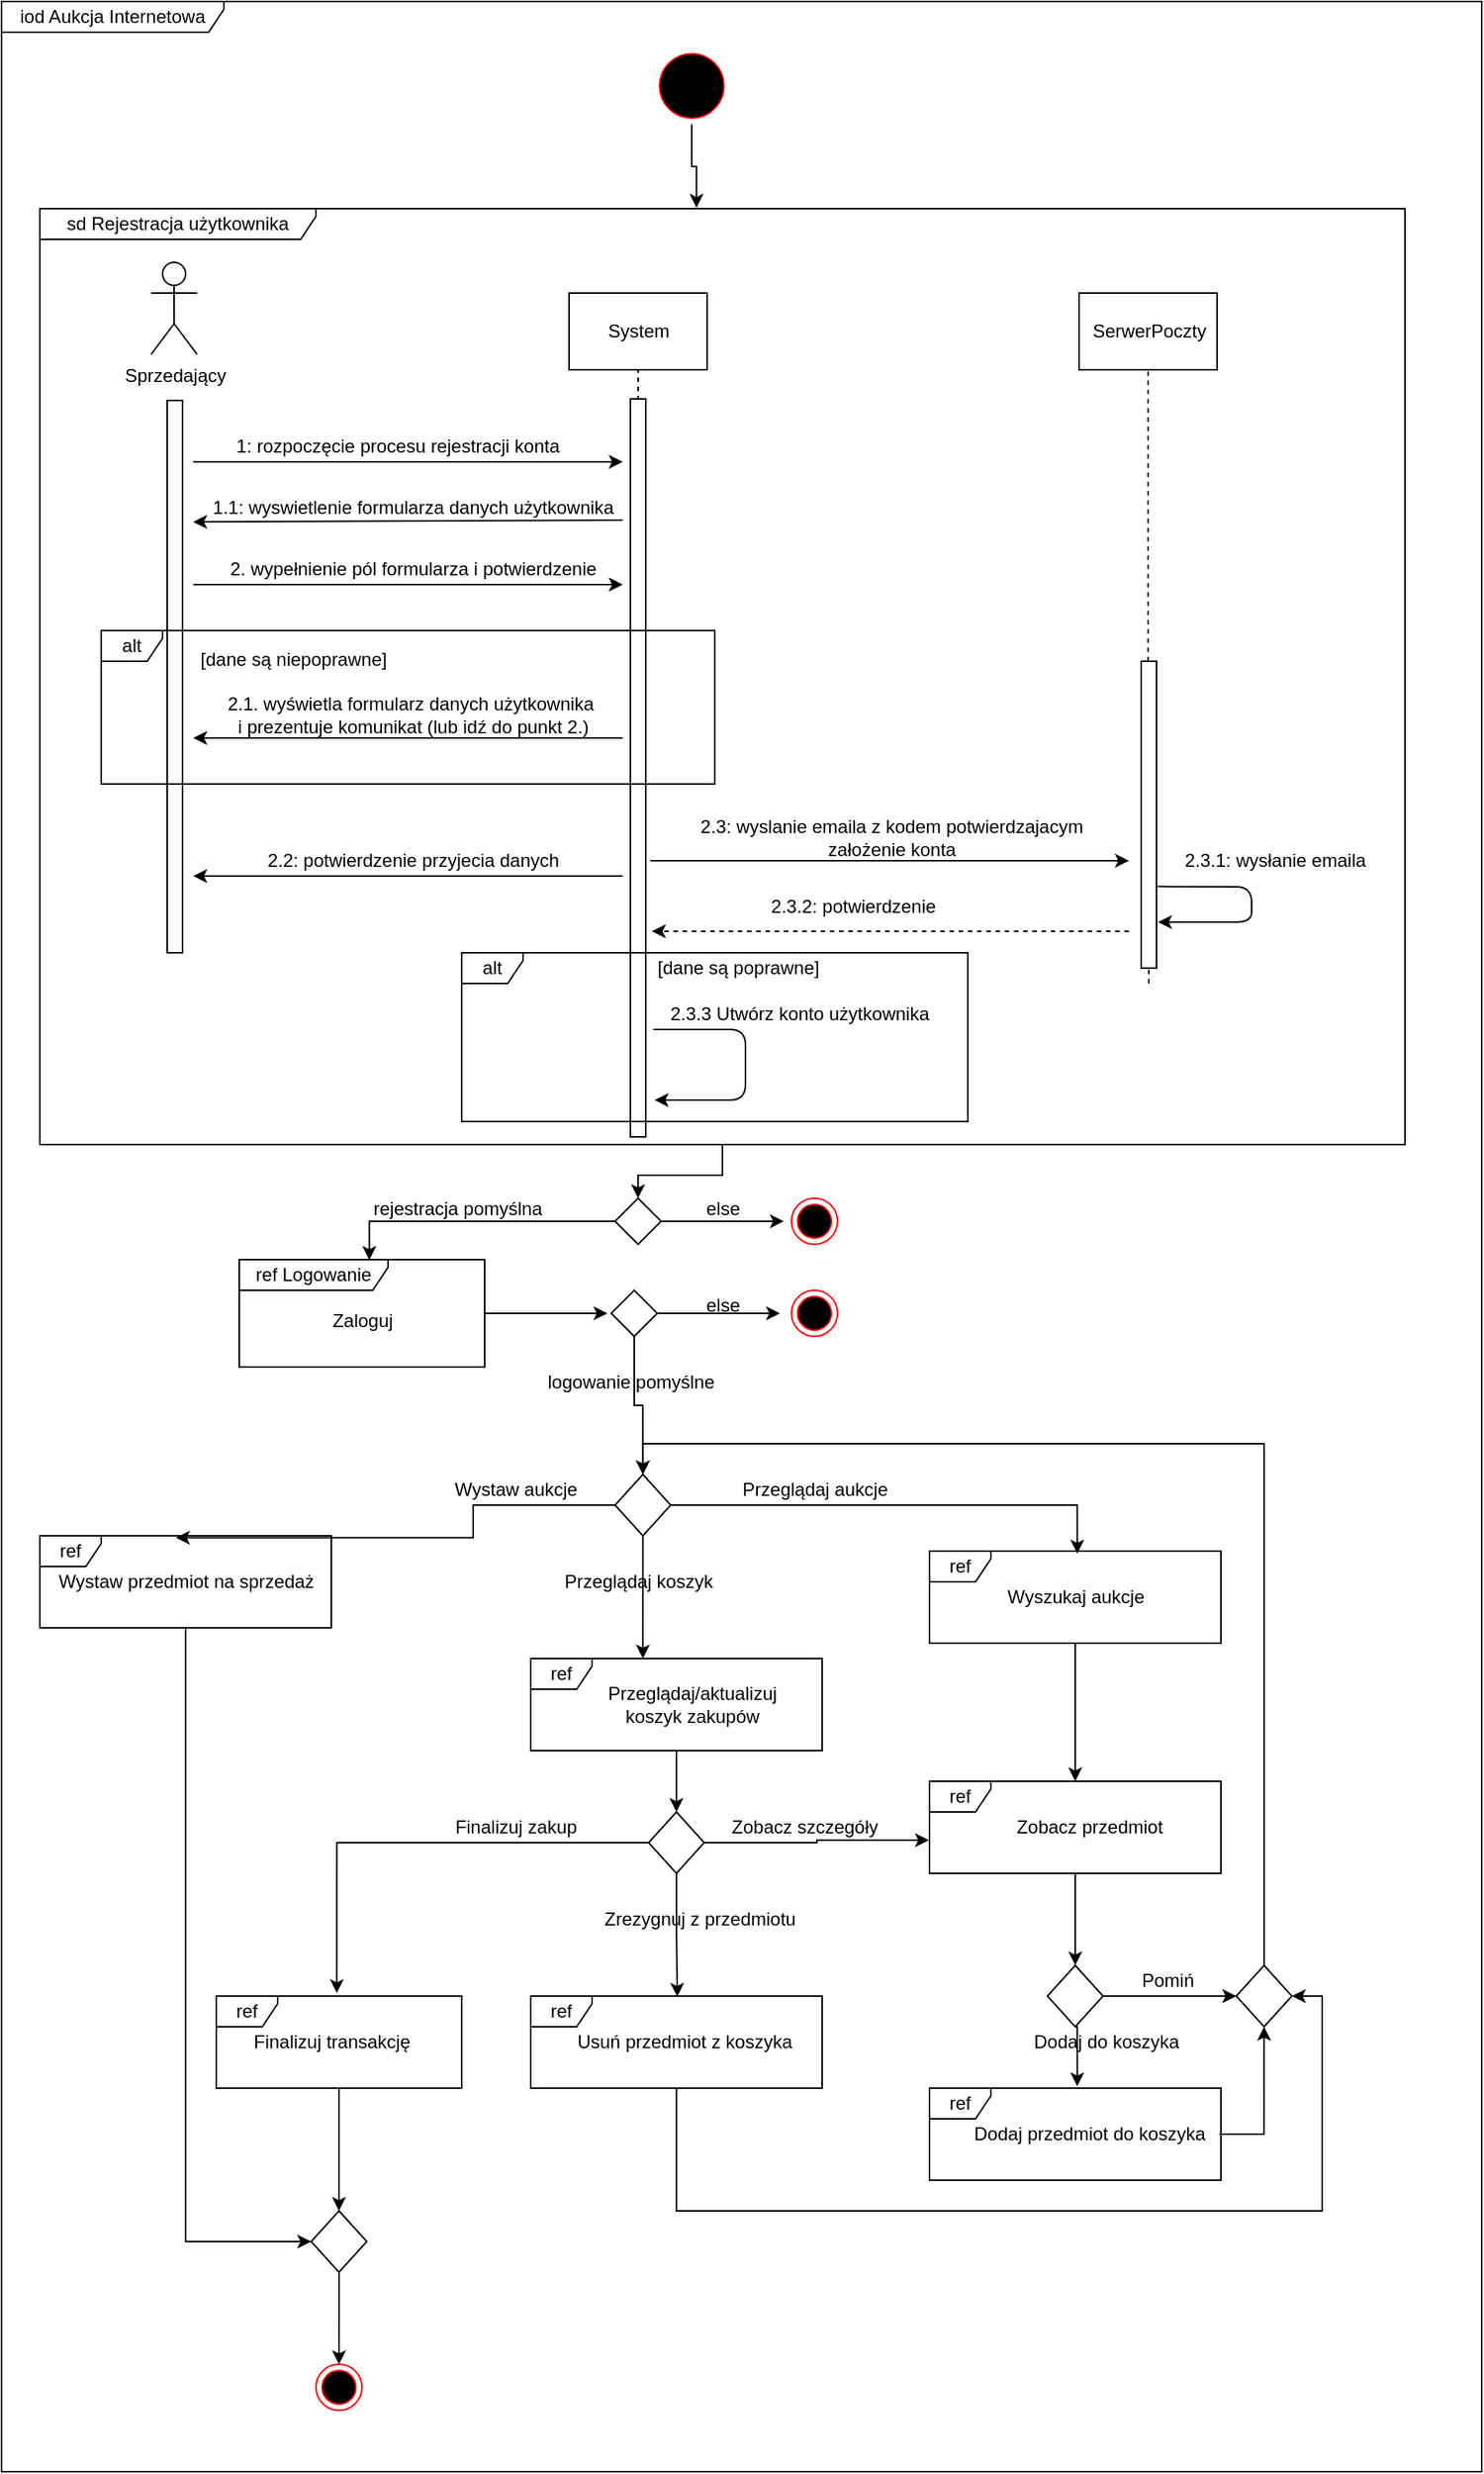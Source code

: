 <mxfile version="12.4.9" type="github">
  <diagram id="FHp_LS5VSautCnnFOKxd" name="Page-1">
    <mxGraphModel dx="1024" dy="1744" grid="1" gridSize="10" guides="1" tooltips="1" connect="1" arrows="1" fold="1" page="1" pageScale="1" pageWidth="827" pageHeight="1169" math="0" shadow="0">
      <root>
        <mxCell id="0"/>
        <mxCell id="1" parent="0"/>
        <mxCell id="r8pubFpYhxn6pMMQg7un-184" style="edgeStyle=orthogonalEdgeStyle;rounded=0;orthogonalLoop=1;jettySize=auto;html=1;exitX=0.5;exitY=1;exitDx=0;exitDy=0;entryX=0.481;entryY=-0.001;entryDx=0;entryDy=0;entryPerimeter=0;" edge="1" parent="1" source="r8pubFpYhxn6pMMQg7un-2" target="r8pubFpYhxn6pMMQg7un-183">
          <mxGeometry relative="1" as="geometry"/>
        </mxCell>
        <mxCell id="r8pubFpYhxn6pMMQg7un-2" value="" style="ellipse;html=1;shape=startState;fillColor=#000000;strokeColor=#ff0000;" vertex="1" parent="1">
          <mxGeometry x="440" y="-490" width="50" height="50" as="geometry"/>
        </mxCell>
        <mxCell id="r8pubFpYhxn6pMMQg7un-16" value="" style="edgeStyle=orthogonalEdgeStyle;rounded=0;orthogonalLoop=1;jettySize=auto;html=1;entryX=0.467;entryY=0.02;entryDx=0;entryDy=0;entryPerimeter=0;" edge="1" parent="1" source="r8pubFpYhxn6pMMQg7un-14" target="r8pubFpYhxn6pMMQg7un-42">
          <mxGeometry relative="1" as="geometry">
            <mxPoint x="170" y="460" as="targetPoint"/>
          </mxGeometry>
        </mxCell>
        <mxCell id="r8pubFpYhxn6pMMQg7un-31" value="" style="edgeStyle=orthogonalEdgeStyle;rounded=0;orthogonalLoop=1;jettySize=auto;html=1;" edge="1" parent="1" source="r8pubFpYhxn6pMMQg7un-14">
          <mxGeometry relative="1" as="geometry">
            <mxPoint x="433.125" y="560" as="targetPoint"/>
          </mxGeometry>
        </mxCell>
        <mxCell id="r8pubFpYhxn6pMMQg7un-33" value="" style="edgeStyle=orthogonalEdgeStyle;rounded=0;orthogonalLoop=1;jettySize=auto;html=1;entryX=0.507;entryY=0.027;entryDx=0;entryDy=0;entryPerimeter=0;" edge="1" parent="1" source="r8pubFpYhxn6pMMQg7un-14" target="r8pubFpYhxn6pMMQg7un-41">
          <mxGeometry relative="1" as="geometry">
            <mxPoint x="670" y="460" as="targetPoint"/>
          </mxGeometry>
        </mxCell>
        <mxCell id="r8pubFpYhxn6pMMQg7un-14" value="" style="rhombus;whiteSpace=wrap;html=1;" vertex="1" parent="1">
          <mxGeometry x="415" y="440" width="36.25" height="40" as="geometry"/>
        </mxCell>
        <mxCell id="r8pubFpYhxn6pMMQg7un-198" value="" style="edgeStyle=orthogonalEdgeStyle;rounded=0;orthogonalLoop=1;jettySize=auto;html=1;" edge="1" parent="1" source="r8pubFpYhxn6pMMQg7un-21">
          <mxGeometry relative="1" as="geometry">
            <mxPoint x="410" y="335" as="targetPoint"/>
          </mxGeometry>
        </mxCell>
        <mxCell id="r8pubFpYhxn6pMMQg7un-21" value="ref Logowanie" style="shape=umlFrame;whiteSpace=wrap;html=1;width=97;height=20;" vertex="1" parent="1">
          <mxGeometry x="170" y="300" width="160" height="70" as="geometry"/>
        </mxCell>
        <mxCell id="r8pubFpYhxn6pMMQg7un-190" style="edgeStyle=orthogonalEdgeStyle;rounded=0;orthogonalLoop=1;jettySize=auto;html=1;exitX=0;exitY=0.5;exitDx=0;exitDy=0;entryX=0.53;entryY=0.003;entryDx=0;entryDy=0;entryPerimeter=0;" edge="1" parent="1" source="r8pubFpYhxn6pMMQg7un-24" target="r8pubFpYhxn6pMMQg7un-21">
          <mxGeometry relative="1" as="geometry"/>
        </mxCell>
        <mxCell id="r8pubFpYhxn6pMMQg7un-193" value="" style="edgeStyle=orthogonalEdgeStyle;rounded=0;orthogonalLoop=1;jettySize=auto;html=1;" edge="1" parent="1" source="r8pubFpYhxn6pMMQg7un-24">
          <mxGeometry relative="1" as="geometry">
            <mxPoint x="525" y="275" as="targetPoint"/>
          </mxGeometry>
        </mxCell>
        <mxCell id="r8pubFpYhxn6pMMQg7un-24" value="" style="rhombus;whiteSpace=wrap;html=1;" vertex="1" parent="1">
          <mxGeometry x="415" y="260" width="30" height="30" as="geometry"/>
        </mxCell>
        <mxCell id="r8pubFpYhxn6pMMQg7un-35" value="Przeglądaj aukcje" style="text;html=1;align=center;verticalAlign=middle;resizable=0;points=[];autosize=1;" vertex="1" parent="1">
          <mxGeometry x="490" y="440" width="110" height="20" as="geometry"/>
        </mxCell>
        <mxCell id="r8pubFpYhxn6pMMQg7un-36" value="Wystaw aukcje" style="text;html=1;align=center;verticalAlign=middle;resizable=0;points=[];autosize=1;" vertex="1" parent="1">
          <mxGeometry x="300" y="440" width="100" height="20" as="geometry"/>
        </mxCell>
        <mxCell id="r8pubFpYhxn6pMMQg7un-37" value="Przeglądaj koszyk" style="text;html=1;align=center;verticalAlign=middle;resizable=0;points=[];autosize=1;" vertex="1" parent="1">
          <mxGeometry x="375" y="500" width="110" height="20" as="geometry"/>
        </mxCell>
        <mxCell id="r8pubFpYhxn6pMMQg7un-50" value="" style="edgeStyle=orthogonalEdgeStyle;rounded=0;orthogonalLoop=1;jettySize=auto;html=1;" edge="1" parent="1" source="r8pubFpYhxn6pMMQg7un-39">
          <mxGeometry relative="1" as="geometry">
            <mxPoint x="455" y="660" as="targetPoint"/>
          </mxGeometry>
        </mxCell>
        <mxCell id="r8pubFpYhxn6pMMQg7un-39" value="ref" style="shape=umlFrame;whiteSpace=wrap;html=1;width=40;height=20;" vertex="1" parent="1">
          <mxGeometry x="360" y="560" width="190" height="60" as="geometry"/>
        </mxCell>
        <mxCell id="r8pubFpYhxn6pMMQg7un-40" value="Przeglądaj/aktualizuj &lt;br&gt;koszyk zakupów" style="text;html=1;align=center;verticalAlign=middle;resizable=0;points=[];autosize=1;" vertex="1" parent="1">
          <mxGeometry x="400" y="575" width="130" height="30" as="geometry"/>
        </mxCell>
        <mxCell id="r8pubFpYhxn6pMMQg7un-47" value="" style="edgeStyle=orthogonalEdgeStyle;rounded=0;orthogonalLoop=1;jettySize=auto;html=1;" edge="1" parent="1" source="r8pubFpYhxn6pMMQg7un-41" target="r8pubFpYhxn6pMMQg7un-43">
          <mxGeometry relative="1" as="geometry"/>
        </mxCell>
        <mxCell id="r8pubFpYhxn6pMMQg7un-41" value="ref" style="shape=umlFrame;whiteSpace=wrap;html=1;width=40;height=20;" vertex="1" parent="1">
          <mxGeometry x="620" y="490" width="190" height="60" as="geometry"/>
        </mxCell>
        <mxCell id="r8pubFpYhxn6pMMQg7un-58" value="" style="edgeStyle=orthogonalEdgeStyle;rounded=0;orthogonalLoop=1;jettySize=auto;html=1;" edge="1" parent="1" source="r8pubFpYhxn6pMMQg7un-43">
          <mxGeometry relative="1" as="geometry">
            <mxPoint x="715" y="760" as="targetPoint"/>
          </mxGeometry>
        </mxCell>
        <mxCell id="r8pubFpYhxn6pMMQg7un-43" value="ref" style="shape=umlFrame;whiteSpace=wrap;html=1;width=40;height=20;" vertex="1" parent="1">
          <mxGeometry x="620" y="640" width="190" height="60" as="geometry"/>
        </mxCell>
        <mxCell id="r8pubFpYhxn6pMMQg7un-57" value="ref" style="shape=umlFrame;whiteSpace=wrap;html=1;width=40;height=20;" vertex="1" parent="1">
          <mxGeometry x="620" y="840" width="190" height="60" as="geometry"/>
        </mxCell>
        <mxCell id="r8pubFpYhxn6pMMQg7un-186" value="" style="edgeStyle=orthogonalEdgeStyle;rounded=0;orthogonalLoop=1;jettySize=auto;html=1;entryX=0;entryY=0.5;entryDx=0;entryDy=0;" edge="1" parent="1" source="r8pubFpYhxn6pMMQg7un-42" target="r8pubFpYhxn6pMMQg7un-92">
          <mxGeometry relative="1" as="geometry">
            <mxPoint x="135" y="620" as="targetPoint"/>
          </mxGeometry>
        </mxCell>
        <mxCell id="r8pubFpYhxn6pMMQg7un-42" value="ref" style="shape=umlFrame;whiteSpace=wrap;html=1;width=40;height=20;" vertex="1" parent="1">
          <mxGeometry x="40" y="480" width="190" height="60" as="geometry"/>
        </mxCell>
        <mxCell id="r8pubFpYhxn6pMMQg7un-45" value="Wyszukaj aukcje" style="text;html=1;align=center;verticalAlign=middle;resizable=0;points=[];autosize=1;" vertex="1" parent="1">
          <mxGeometry x="660" y="510" width="110" height="20" as="geometry"/>
        </mxCell>
        <mxCell id="r8pubFpYhxn6pMMQg7un-46" value="Zobacz przedmiot" style="text;html=1;align=center;verticalAlign=middle;resizable=0;points=[];autosize=1;" vertex="1" parent="1">
          <mxGeometry x="669" y="660" width="110" height="20" as="geometry"/>
        </mxCell>
        <mxCell id="r8pubFpYhxn6pMMQg7un-53" value="" style="edgeStyle=orthogonalEdgeStyle;rounded=0;orthogonalLoop=1;jettySize=auto;html=1;entryX=-0.002;entryY=0.64;entryDx=0;entryDy=0;entryPerimeter=0;" edge="1" parent="1" source="r8pubFpYhxn6pMMQg7un-48" target="r8pubFpYhxn6pMMQg7un-43">
          <mxGeometry relative="1" as="geometry">
            <mxPoint x="553.12" y="680" as="targetPoint"/>
          </mxGeometry>
        </mxCell>
        <mxCell id="r8pubFpYhxn6pMMQg7un-55" value="" style="edgeStyle=orthogonalEdgeStyle;rounded=0;orthogonalLoop=1;jettySize=auto;html=1;entryX=0.491;entryY=-0.033;entryDx=0;entryDy=0;entryPerimeter=0;" edge="1" parent="1" source="r8pubFpYhxn6pMMQg7un-48" target="r8pubFpYhxn6pMMQg7un-90">
          <mxGeometry relative="1" as="geometry">
            <mxPoint x="276.25" y="680" as="targetPoint"/>
          </mxGeometry>
        </mxCell>
        <mxCell id="r8pubFpYhxn6pMMQg7un-69" value="" style="edgeStyle=orthogonalEdgeStyle;rounded=0;orthogonalLoop=1;jettySize=auto;html=1;entryX=0.503;entryY=0.007;entryDx=0;entryDy=0;entryPerimeter=0;" edge="1" parent="1" source="r8pubFpYhxn6pMMQg7un-48" target="r8pubFpYhxn6pMMQg7un-74">
          <mxGeometry relative="1" as="geometry">
            <mxPoint x="454.995" y="780" as="targetPoint"/>
          </mxGeometry>
        </mxCell>
        <mxCell id="r8pubFpYhxn6pMMQg7un-48" value="" style="rhombus;whiteSpace=wrap;html=1;" vertex="1" parent="1">
          <mxGeometry x="436.87" y="660" width="36.25" height="40" as="geometry"/>
        </mxCell>
        <mxCell id="r8pubFpYhxn6pMMQg7un-56" value="Zobacz szczegóły&amp;nbsp;" style="text;html=1;align=center;verticalAlign=middle;resizable=0;points=[];autosize=1;" vertex="1" parent="1">
          <mxGeometry x="485" y="660" width="110" height="20" as="geometry"/>
        </mxCell>
        <mxCell id="r8pubFpYhxn6pMMQg7un-61" style="edgeStyle=orthogonalEdgeStyle;rounded=0;orthogonalLoop=1;jettySize=auto;html=1;exitX=0.5;exitY=1;exitDx=0;exitDy=0;entryX=0.507;entryY=-0.02;entryDx=0;entryDy=0;entryPerimeter=0;" edge="1" parent="1" source="r8pubFpYhxn6pMMQg7un-59" target="r8pubFpYhxn6pMMQg7un-57">
          <mxGeometry relative="1" as="geometry"/>
        </mxCell>
        <mxCell id="r8pubFpYhxn6pMMQg7un-82" style="edgeStyle=orthogonalEdgeStyle;rounded=0;orthogonalLoop=1;jettySize=auto;html=1;exitX=1;exitY=0.5;exitDx=0;exitDy=0;entryX=0;entryY=0.5;entryDx=0;entryDy=0;" edge="1" parent="1" source="r8pubFpYhxn6pMMQg7un-59" target="r8pubFpYhxn6pMMQg7un-81">
          <mxGeometry relative="1" as="geometry"/>
        </mxCell>
        <mxCell id="r8pubFpYhxn6pMMQg7un-59" value="" style="rhombus;whiteSpace=wrap;html=1;" vertex="1" parent="1">
          <mxGeometry x="696.88" y="760" width="36.25" height="40" as="geometry"/>
        </mxCell>
        <mxCell id="r8pubFpYhxn6pMMQg7un-84" value="" style="edgeStyle=orthogonalEdgeStyle;rounded=0;orthogonalLoop=1;jettySize=auto;html=1;entryX=0.5;entryY=1;entryDx=0;entryDy=0;" edge="1" parent="1" source="r8pubFpYhxn6pMMQg7un-60" target="r8pubFpYhxn6pMMQg7un-81">
          <mxGeometry relative="1" as="geometry">
            <mxPoint x="889" y="870" as="targetPoint"/>
          </mxGeometry>
        </mxCell>
        <mxCell id="r8pubFpYhxn6pMMQg7un-60" value="Dodaj przedmiot do koszyka" style="text;html=1;align=center;verticalAlign=middle;resizable=0;points=[];autosize=1;" vertex="1" parent="1">
          <mxGeometry x="639" y="860" width="170" height="20" as="geometry"/>
        </mxCell>
        <mxCell id="r8pubFpYhxn6pMMQg7un-66" value="Dodaj do koszyka" style="text;html=1;align=center;verticalAlign=middle;resizable=0;points=[];autosize=1;" vertex="1" parent="1">
          <mxGeometry x="680" y="800" width="110" height="20" as="geometry"/>
        </mxCell>
        <mxCell id="r8pubFpYhxn6pMMQg7un-67" value="Pomiń" style="text;html=1;align=center;verticalAlign=middle;resizable=0;points=[];autosize=1;" vertex="1" parent="1">
          <mxGeometry x="750" y="760" width="50" height="20" as="geometry"/>
        </mxCell>
        <mxCell id="r8pubFpYhxn6pMMQg7un-73" value="Zrezygnuj z przedmiotu" style="text;html=1;align=center;verticalAlign=middle;resizable=0;points=[];autosize=1;" vertex="1" parent="1">
          <mxGeometry x="400" y="720" width="140" height="20" as="geometry"/>
        </mxCell>
        <mxCell id="r8pubFpYhxn6pMMQg7un-88" value="" style="edgeStyle=orthogonalEdgeStyle;rounded=0;orthogonalLoop=1;jettySize=auto;html=1;entryX=1;entryY=0.5;entryDx=0;entryDy=0;" edge="1" parent="1" source="r8pubFpYhxn6pMMQg7un-74" target="r8pubFpYhxn6pMMQg7un-81">
          <mxGeometry relative="1" as="geometry">
            <mxPoint x="455" y="920" as="targetPoint"/>
            <Array as="points">
              <mxPoint x="455" y="920"/>
              <mxPoint x="876" y="920"/>
              <mxPoint x="876" y="780"/>
            </Array>
          </mxGeometry>
        </mxCell>
        <mxCell id="r8pubFpYhxn6pMMQg7un-74" value="ref" style="shape=umlFrame;whiteSpace=wrap;html=1;width=40;height=20;" vertex="1" parent="1">
          <mxGeometry x="360" y="780" width="190" height="60" as="geometry"/>
        </mxCell>
        <mxCell id="r8pubFpYhxn6pMMQg7un-75" value="Usuń przedmiot z koszyka" style="text;html=1;align=center;verticalAlign=middle;resizable=0;points=[];autosize=1;" vertex="1" parent="1">
          <mxGeometry x="380" y="800" width="160" height="20" as="geometry"/>
        </mxCell>
        <mxCell id="r8pubFpYhxn6pMMQg7un-86" value="" style="edgeStyle=orthogonalEdgeStyle;rounded=0;orthogonalLoop=1;jettySize=auto;html=1;entryX=0.5;entryY=0;entryDx=0;entryDy=0;" edge="1" parent="1" source="r8pubFpYhxn6pMMQg7un-81" target="r8pubFpYhxn6pMMQg7un-14">
          <mxGeometry relative="1" as="geometry">
            <mxPoint x="838.125" y="680" as="targetPoint"/>
            <Array as="points">
              <mxPoint x="838" y="420"/>
              <mxPoint x="433" y="420"/>
            </Array>
          </mxGeometry>
        </mxCell>
        <mxCell id="r8pubFpYhxn6pMMQg7un-81" value="" style="rhombus;whiteSpace=wrap;html=1;" vertex="1" parent="1">
          <mxGeometry x="820" y="760" width="36.25" height="40" as="geometry"/>
        </mxCell>
        <mxCell id="r8pubFpYhxn6pMMQg7un-89" value="Finalizuj zakup" style="text;html=1;align=center;verticalAlign=middle;resizable=0;points=[];autosize=1;" vertex="1" parent="1">
          <mxGeometry x="305" y="660" width="90" height="20" as="geometry"/>
        </mxCell>
        <mxCell id="r8pubFpYhxn6pMMQg7un-98" value="" style="edgeStyle=orthogonalEdgeStyle;rounded=0;orthogonalLoop=1;jettySize=auto;html=1;" edge="1" parent="1" source="r8pubFpYhxn6pMMQg7un-90">
          <mxGeometry relative="1" as="geometry">
            <mxPoint x="235" y="920" as="targetPoint"/>
          </mxGeometry>
        </mxCell>
        <mxCell id="r8pubFpYhxn6pMMQg7un-90" value="ref" style="shape=umlFrame;whiteSpace=wrap;html=1;width=40;height=20;" vertex="1" parent="1">
          <mxGeometry x="155.01" y="780" width="160" height="60" as="geometry"/>
        </mxCell>
        <mxCell id="r8pubFpYhxn6pMMQg7un-91" value="Finalizuj transakcję" style="text;html=1;align=center;verticalAlign=middle;resizable=0;points=[];autosize=1;" vertex="1" parent="1">
          <mxGeometry x="170" y="800" width="120" height="20" as="geometry"/>
        </mxCell>
        <mxCell id="r8pubFpYhxn6pMMQg7un-95" value="" style="edgeStyle=orthogonalEdgeStyle;rounded=0;orthogonalLoop=1;jettySize=auto;html=1;entryX=0.5;entryY=0;entryDx=0;entryDy=0;" edge="1" parent="1" source="r8pubFpYhxn6pMMQg7un-92" target="r8pubFpYhxn6pMMQg7un-93">
          <mxGeometry relative="1" as="geometry">
            <mxPoint x="258.125" y="1110" as="targetPoint"/>
          </mxGeometry>
        </mxCell>
        <mxCell id="r8pubFpYhxn6pMMQg7un-92" value="" style="rhombus;whiteSpace=wrap;html=1;" vertex="1" parent="1">
          <mxGeometry x="216.88" y="920" width="36.25" height="40" as="geometry"/>
        </mxCell>
        <mxCell id="r8pubFpYhxn6pMMQg7un-93" value="" style="ellipse;html=1;shape=endState;fillColor=#000000;strokeColor=#ff0000;" vertex="1" parent="1">
          <mxGeometry x="220" y="1020" width="30" height="30" as="geometry"/>
        </mxCell>
        <mxCell id="r8pubFpYhxn6pMMQg7un-96" value="Wystaw przedmiot na sprzedaż" style="text;html=1;align=center;verticalAlign=middle;resizable=0;points=[];autosize=1;" vertex="1" parent="1">
          <mxGeometry x="45" y="500" width="180" height="20" as="geometry"/>
        </mxCell>
        <mxCell id="r8pubFpYhxn6pMMQg7un-147" value="Sprzedający" style="shape=umlActor;verticalLabelPosition=bottom;labelBackgroundColor=#ffffff;verticalAlign=top;html=1;fillColor=#ffffff;" vertex="1" parent="1">
          <mxGeometry x="112.5" y="-350" width="30" height="60" as="geometry"/>
        </mxCell>
        <mxCell id="r8pubFpYhxn6pMMQg7un-148" value="" style="html=1;points=[];perimeter=orthogonalPerimeter;fillColor=#ffffff;" vertex="1" parent="1">
          <mxGeometry x="123" y="-260" width="10" height="360" as="geometry"/>
        </mxCell>
        <mxCell id="r8pubFpYhxn6pMMQg7un-149" value="System" style="html=1;" vertex="1" parent="1">
          <mxGeometry x="385" y="-330" width="90" height="50" as="geometry"/>
        </mxCell>
        <mxCell id="r8pubFpYhxn6pMMQg7un-150" value="SerwerPoczty" style="html=1;" vertex="1" parent="1">
          <mxGeometry x="717.5" y="-330" width="90" height="50" as="geometry"/>
        </mxCell>
        <mxCell id="r8pubFpYhxn6pMMQg7un-151" value="" style="endArrow=none;dashed=1;html=1;entryX=0.5;entryY=1;entryDx=0;entryDy=0;" edge="1" parent="1" target="r8pubFpYhxn6pMMQg7un-149">
          <mxGeometry width="50" height="50" relative="1" as="geometry">
            <mxPoint x="430" y="220" as="sourcePoint"/>
            <mxPoint x="315" y="-160" as="targetPoint"/>
          </mxGeometry>
        </mxCell>
        <mxCell id="r8pubFpYhxn6pMMQg7un-152" value="" style="endArrow=classic;html=1;" edge="1" parent="1">
          <mxGeometry width="50" height="50" relative="1" as="geometry">
            <mxPoint x="140" y="-220" as="sourcePoint"/>
            <mxPoint x="420" y="-220" as="targetPoint"/>
          </mxGeometry>
        </mxCell>
        <mxCell id="r8pubFpYhxn6pMMQg7un-153" value="1: rozpoczęcie procesu rejestracji konta" style="text;html=1;align=center;verticalAlign=middle;resizable=0;points=[];;autosize=1;" vertex="1" parent="1">
          <mxGeometry x="157.5" y="-240" width="230" height="20" as="geometry"/>
        </mxCell>
        <mxCell id="r8pubFpYhxn6pMMQg7un-154" value="" style="endArrow=classic;html=1;entryX=-0.009;entryY=0.96;entryDx=0;entryDy=0;entryPerimeter=0;" edge="1" parent="1" target="r8pubFpYhxn6pMMQg7un-155">
          <mxGeometry width="50" height="50" relative="1" as="geometry">
            <mxPoint x="420" y="-182" as="sourcePoint"/>
            <mxPoint x="90" y="90" as="targetPoint"/>
          </mxGeometry>
        </mxCell>
        <mxCell id="r8pubFpYhxn6pMMQg7un-155" value="1.1: wyswietlenie formularza danych użytkownika" style="text;html=1;align=center;verticalAlign=middle;resizable=0;points=[];;autosize=1;" vertex="1" parent="1">
          <mxGeometry x="142.5" y="-200" width="280" height="20" as="geometry"/>
        </mxCell>
        <mxCell id="r8pubFpYhxn6pMMQg7un-156" value="" style="endArrow=classic;html=1;" edge="1" parent="1">
          <mxGeometry width="50" height="50" relative="1" as="geometry">
            <mxPoint x="140" y="-140" as="sourcePoint"/>
            <mxPoint x="420" y="-140" as="targetPoint"/>
          </mxGeometry>
        </mxCell>
        <mxCell id="r8pubFpYhxn6pMMQg7un-157" value="2. wypełnienie pól formularza i potwierdzenie" style="text;html=1;align=center;verticalAlign=middle;resizable=0;points=[];;autosize=1;" vertex="1" parent="1">
          <mxGeometry x="157.5" y="-160" width="250" height="20" as="geometry"/>
        </mxCell>
        <mxCell id="r8pubFpYhxn6pMMQg7un-158" value="" style="endArrow=classic;html=1;" edge="1" parent="1">
          <mxGeometry width="50" height="50" relative="1" as="geometry">
            <mxPoint x="420" y="-40" as="sourcePoint"/>
            <mxPoint x="140" y="-40" as="targetPoint"/>
          </mxGeometry>
        </mxCell>
        <mxCell id="r8pubFpYhxn6pMMQg7un-159" value="2.1. wyświetla formularz danych użytkownika&amp;nbsp;&lt;br&gt;i prezentuje komunikat (lub idź do punkt 2.)" style="text;html=1;align=center;verticalAlign=middle;resizable=0;points=[];;autosize=1;" vertex="1" parent="1">
          <mxGeometry x="152.5" y="-70" width="260" height="30" as="geometry"/>
        </mxCell>
        <mxCell id="r8pubFpYhxn6pMMQg7un-160" value="[dane są niepoprawne]" style="text;html=1;align=center;verticalAlign=middle;resizable=0;points=[];;autosize=1;" vertex="1" parent="1">
          <mxGeometry x="135" y="-101" width="140" height="20" as="geometry"/>
        </mxCell>
        <mxCell id="r8pubFpYhxn6pMMQg7un-161" value="2.2: potwierdzenie przyjecia danych" style="text;html=1;align=center;verticalAlign=middle;resizable=0;points=[];;autosize=1;" vertex="1" parent="1">
          <mxGeometry x="177.5" y="30" width="210" height="20" as="geometry"/>
        </mxCell>
        <mxCell id="r8pubFpYhxn6pMMQg7un-162" value="" style="endArrow=classic;html=1;" edge="1" parent="1">
          <mxGeometry width="50" height="50" relative="1" as="geometry">
            <mxPoint x="420" y="50" as="sourcePoint"/>
            <mxPoint x="140" y="50" as="targetPoint"/>
          </mxGeometry>
        </mxCell>
        <mxCell id="r8pubFpYhxn6pMMQg7un-163" value="" style="html=1;points=[];perimeter=orthogonalPerimeter;fillColor=#ffffff;" vertex="1" parent="1">
          <mxGeometry x="425" y="-261" width="10" height="481" as="geometry"/>
        </mxCell>
        <mxCell id="r8pubFpYhxn6pMMQg7un-164" value="alt" style="shape=umlFrame;whiteSpace=wrap;html=1;fillColor=#ffffff;width=40;height=20;" vertex="1" parent="1">
          <mxGeometry x="80" y="-110" width="400" height="100" as="geometry"/>
        </mxCell>
        <mxCell id="r8pubFpYhxn6pMMQg7un-165" value="" style="endArrow=none;dashed=1;html=1;entryX=0.5;entryY=1;entryDx=0;entryDy=0;" edge="1" parent="1" source="r8pubFpYhxn6pMMQg7un-170" target="r8pubFpYhxn6pMMQg7un-150">
          <mxGeometry width="50" height="50" relative="1" as="geometry">
            <mxPoint x="763" y="120" as="sourcePoint"/>
            <mxPoint x="740" y="-170" as="targetPoint"/>
          </mxGeometry>
        </mxCell>
        <mxCell id="r8pubFpYhxn6pMMQg7un-166" value="" style="endArrow=classic;html=1;" edge="1" parent="1">
          <mxGeometry width="50" height="50" relative="1" as="geometry">
            <mxPoint x="438" y="40" as="sourcePoint"/>
            <mxPoint x="750" y="40" as="targetPoint"/>
          </mxGeometry>
        </mxCell>
        <mxCell id="r8pubFpYhxn6pMMQg7un-167" value="2.3: wyslanie emaila z kodem potwierdzajacym&lt;br&gt;założenie konta" style="text;html=1;align=center;verticalAlign=middle;resizable=0;points=[];;autosize=1;" vertex="1" parent="1">
          <mxGeometry x="460" y="10" width="270" height="30" as="geometry"/>
        </mxCell>
        <mxCell id="r8pubFpYhxn6pMMQg7un-168" value="" style="endArrow=classic;html=1;dashed=1;" edge="1" parent="1">
          <mxGeometry width="50" height="50" relative="1" as="geometry">
            <mxPoint x="750" y="86" as="sourcePoint"/>
            <mxPoint x="439" y="86" as="targetPoint"/>
          </mxGeometry>
        </mxCell>
        <mxCell id="r8pubFpYhxn6pMMQg7un-169" value="2.3.2: potwierdzenie" style="text;html=1;align=center;verticalAlign=middle;resizable=0;points=[];;autosize=1;" vertex="1" parent="1">
          <mxGeometry x="510" y="60" width="120" height="20" as="geometry"/>
        </mxCell>
        <mxCell id="r8pubFpYhxn6pMMQg7un-170" value="" style="html=1;points=[];perimeter=orthogonalPerimeter;fillColor=#ffffff;" vertex="1" parent="1">
          <mxGeometry x="758" y="-90" width="10" height="200" as="geometry"/>
        </mxCell>
        <mxCell id="r8pubFpYhxn6pMMQg7un-171" value="" style="endArrow=none;dashed=1;html=1;entryX=0.5;entryY=1;entryDx=0;entryDy=0;" edge="1" parent="1" target="r8pubFpYhxn6pMMQg7un-170">
          <mxGeometry width="50" height="50" relative="1" as="geometry">
            <mxPoint x="763" y="120" as="sourcePoint"/>
            <mxPoint x="762.5" y="-280" as="targetPoint"/>
          </mxGeometry>
        </mxCell>
        <mxCell id="r8pubFpYhxn6pMMQg7un-172" value="" style="endArrow=classic;html=1;exitX=1.08;exitY=0.734;exitDx=0;exitDy=0;exitPerimeter=0;" edge="1" parent="1" source="r8pubFpYhxn6pMMQg7un-170">
          <mxGeometry width="50" height="50" relative="1" as="geometry">
            <mxPoint x="805" y="55" as="sourcePoint"/>
            <mxPoint x="769" y="80" as="targetPoint"/>
            <Array as="points">
              <mxPoint x="830" y="57"/>
              <mxPoint x="830" y="80"/>
            </Array>
          </mxGeometry>
        </mxCell>
        <mxCell id="r8pubFpYhxn6pMMQg7un-173" value="2.3.1: wysłanie emaila" style="text;html=1;align=center;verticalAlign=middle;resizable=0;points=[];;autosize=1;" vertex="1" parent="1">
          <mxGeometry x="780" y="30" width="130" height="20" as="geometry"/>
        </mxCell>
        <mxCell id="r8pubFpYhxn6pMMQg7un-176" value="" style="endArrow=classic;html=1;entryX=1.58;entryY=0.95;entryDx=0;entryDy=0;entryPerimeter=0;" edge="1" parent="1" target="r8pubFpYhxn6pMMQg7un-163">
          <mxGeometry width="50" height="50" relative="1" as="geometry">
            <mxPoint x="440" y="150" as="sourcePoint"/>
            <mxPoint x="610" y="150" as="targetPoint"/>
            <Array as="points">
              <mxPoint x="500" y="150"/>
              <mxPoint x="500" y="196"/>
            </Array>
          </mxGeometry>
        </mxCell>
        <mxCell id="r8pubFpYhxn6pMMQg7un-177" value="2.3.3 Utwórz konto użytkownika" style="text;html=1;align=center;verticalAlign=middle;resizable=0;points=[];;autosize=1;" vertex="1" parent="1">
          <mxGeometry x="445" y="130" width="180" height="20" as="geometry"/>
        </mxCell>
        <mxCell id="r8pubFpYhxn6pMMQg7un-178" value="alt" style="shape=umlFrame;whiteSpace=wrap;html=1;fillColor=#ffffff;width=40;height=20;" vertex="1" parent="1">
          <mxGeometry x="315.01" y="100" width="330" height="110" as="geometry"/>
        </mxCell>
        <mxCell id="r8pubFpYhxn6pMMQg7un-179" value="[dane są poprawne]" style="text;html=1;align=center;verticalAlign=middle;resizable=0;points=[];;autosize=1;" vertex="1" parent="1">
          <mxGeometry x="435" y="100" width="120" height="20" as="geometry"/>
        </mxCell>
        <mxCell id="r8pubFpYhxn6pMMQg7un-189" value="" style="edgeStyle=orthogonalEdgeStyle;rounded=0;orthogonalLoop=1;jettySize=auto;html=1;entryX=0.5;entryY=0;entryDx=0;entryDy=0;" edge="1" parent="1" source="r8pubFpYhxn6pMMQg7un-183" target="r8pubFpYhxn6pMMQg7un-24">
          <mxGeometry relative="1" as="geometry">
            <mxPoint x="460" y="305" as="targetPoint"/>
          </mxGeometry>
        </mxCell>
        <mxCell id="r8pubFpYhxn6pMMQg7un-183" value="sd Rejestracja użytkownika" style="shape=umlFrame;whiteSpace=wrap;html=1;width=180;height=20;" vertex="1" parent="1">
          <mxGeometry x="40" y="-385" width="890" height="610" as="geometry"/>
        </mxCell>
        <mxCell id="r8pubFpYhxn6pMMQg7un-191" value="rejestracja pomyślna" style="text;html=1;align=center;verticalAlign=middle;resizable=0;points=[];autosize=1;" vertex="1" parent="1">
          <mxGeometry x="247" y="257" width="130" height="20" as="geometry"/>
        </mxCell>
        <mxCell id="r8pubFpYhxn6pMMQg7un-194" value="else" style="text;html=1;align=center;verticalAlign=middle;resizable=0;points=[];autosize=1;" vertex="1" parent="1">
          <mxGeometry x="465" y="257" width="40" height="20" as="geometry"/>
        </mxCell>
        <mxCell id="r8pubFpYhxn6pMMQg7un-195" value="" style="ellipse;html=1;shape=endState;fillColor=#000000;strokeColor=#ff0000;" vertex="1" parent="1">
          <mxGeometry x="530" y="260" width="30" height="30" as="geometry"/>
        </mxCell>
        <mxCell id="r8pubFpYhxn6pMMQg7un-200" value="" style="edgeStyle=orthogonalEdgeStyle;rounded=0;orthogonalLoop=1;jettySize=auto;html=1;" edge="1" parent="1" source="r8pubFpYhxn6pMMQg7un-196">
          <mxGeometry relative="1" as="geometry">
            <mxPoint x="522.5" y="335" as="targetPoint"/>
          </mxGeometry>
        </mxCell>
        <mxCell id="r8pubFpYhxn6pMMQg7un-206" value="" style="edgeStyle=orthogonalEdgeStyle;rounded=0;orthogonalLoop=1;jettySize=auto;html=1;entryX=0.5;entryY=0;entryDx=0;entryDy=0;" edge="1" parent="1" source="r8pubFpYhxn6pMMQg7un-196" target="r8pubFpYhxn6pMMQg7un-14">
          <mxGeometry relative="1" as="geometry">
            <mxPoint x="427.5" y="430" as="targetPoint"/>
          </mxGeometry>
        </mxCell>
        <mxCell id="r8pubFpYhxn6pMMQg7un-196" value="" style="rhombus;whiteSpace=wrap;html=1;" vertex="1" parent="1">
          <mxGeometry x="412.5" y="320" width="30" height="30" as="geometry"/>
        </mxCell>
        <mxCell id="r8pubFpYhxn6pMMQg7un-201" value="" style="ellipse;html=1;shape=endState;fillColor=#000000;strokeColor=#ff0000;" vertex="1" parent="1">
          <mxGeometry x="530" y="320" width="30" height="30" as="geometry"/>
        </mxCell>
        <mxCell id="r8pubFpYhxn6pMMQg7un-202" value="else" style="text;html=1;align=center;verticalAlign=middle;resizable=0;points=[];autosize=1;" vertex="1" parent="1">
          <mxGeometry x="465" y="320" width="40" height="20" as="geometry"/>
        </mxCell>
        <mxCell id="r8pubFpYhxn6pMMQg7un-207" value="logowanie pomyślne" style="text;html=1;align=center;verticalAlign=middle;resizable=0;points=[];autosize=1;" vertex="1" parent="1">
          <mxGeometry x="365" y="370" width="120" height="20" as="geometry"/>
        </mxCell>
        <mxCell id="r8pubFpYhxn6pMMQg7un-208" value="Zaloguj" style="text;html=1;align=center;verticalAlign=middle;resizable=0;points=[];autosize=1;" vertex="1" parent="1">
          <mxGeometry x="225" y="330" width="50" height="20" as="geometry"/>
        </mxCell>
        <mxCell id="r8pubFpYhxn6pMMQg7un-209" value="iod Aukcja Internetowa" style="shape=umlFrame;whiteSpace=wrap;html=1;width=145;height=20;" vertex="1" parent="1">
          <mxGeometry x="15" y="-520" width="965" height="1610" as="geometry"/>
        </mxCell>
      </root>
    </mxGraphModel>
  </diagram>
</mxfile>
